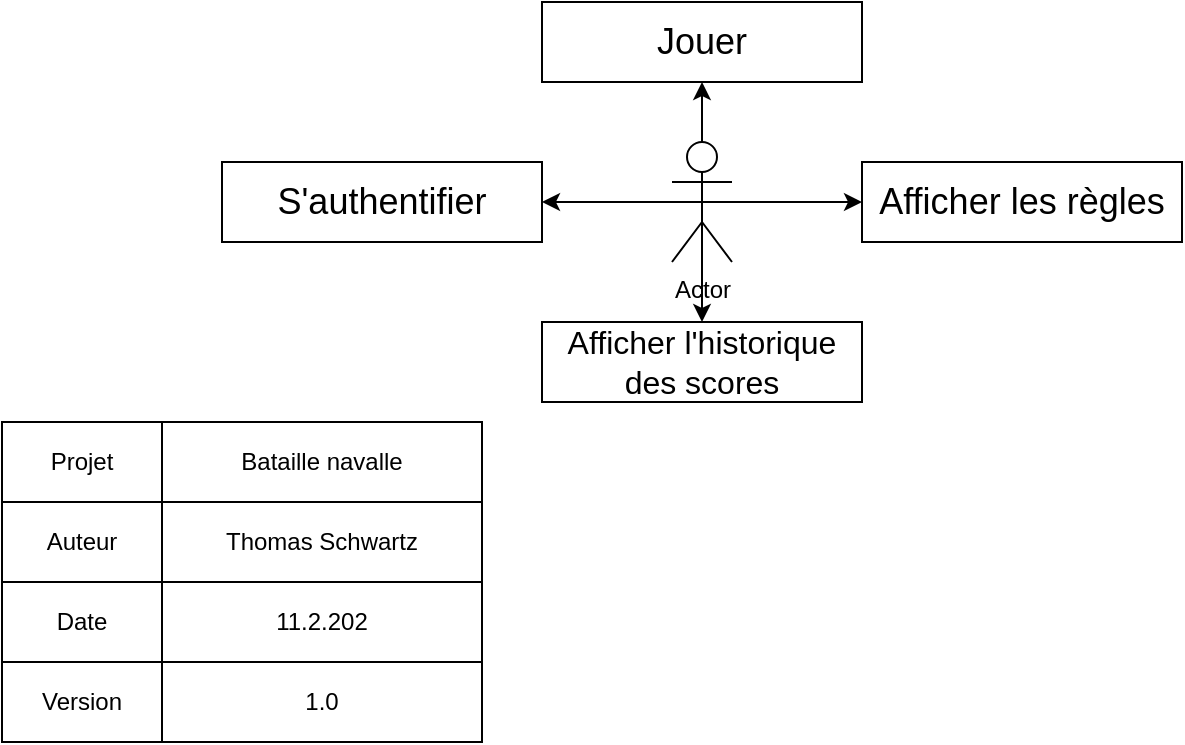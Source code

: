 <mxfile version="14.1.8" type="device"><diagram id="Yob1jfY6TuI5YxHf3JJm" name="Page-1"><mxGraphModel dx="1024" dy="592" grid="1" gridSize="10" guides="1" tooltips="1" connect="1" arrows="1" fold="1" page="1" pageScale="1" pageWidth="827" pageHeight="1169" math="0" shadow="0"><root><mxCell id="0"/><mxCell id="1" parent="0"/><mxCell id="GWKiNPOlBJJJrOeBlXaJ-8" style="edgeStyle=orthogonalEdgeStyle;rounded=0;orthogonalLoop=1;jettySize=auto;html=1;exitX=0.5;exitY=0.5;exitDx=0;exitDy=0;exitPerimeter=0;entryX=1;entryY=0.5;entryDx=0;entryDy=0;" edge="1" parent="1" source="GWKiNPOlBJJJrOeBlXaJ-1" target="GWKiNPOlBJJJrOeBlXaJ-2"><mxGeometry relative="1" as="geometry"/></mxCell><mxCell id="GWKiNPOlBJJJrOeBlXaJ-9" style="edgeStyle=orthogonalEdgeStyle;rounded=0;orthogonalLoop=1;jettySize=auto;html=1;exitX=0.5;exitY=0.5;exitDx=0;exitDy=0;exitPerimeter=0;entryX=0.5;entryY=1;entryDx=0;entryDy=0;" edge="1" parent="1" source="GWKiNPOlBJJJrOeBlXaJ-1" target="GWKiNPOlBJJJrOeBlXaJ-3"><mxGeometry relative="1" as="geometry"/></mxCell><mxCell id="GWKiNPOlBJJJrOeBlXaJ-11" style="edgeStyle=orthogonalEdgeStyle;rounded=0;orthogonalLoop=1;jettySize=auto;html=1;exitX=0.5;exitY=0.5;exitDx=0;exitDy=0;exitPerimeter=0;entryX=0.5;entryY=0;entryDx=0;entryDy=0;" edge="1" parent="1" source="GWKiNPOlBJJJrOeBlXaJ-1" target="GWKiNPOlBJJJrOeBlXaJ-5"><mxGeometry relative="1" as="geometry"/></mxCell><mxCell id="GWKiNPOlBJJJrOeBlXaJ-22" style="edgeStyle=orthogonalEdgeStyle;rounded=0;orthogonalLoop=1;jettySize=auto;html=1;exitX=0.5;exitY=0.5;exitDx=0;exitDy=0;exitPerimeter=0;entryX=0;entryY=0.5;entryDx=0;entryDy=0;" edge="1" parent="1" source="GWKiNPOlBJJJrOeBlXaJ-1" target="GWKiNPOlBJJJrOeBlXaJ-21"><mxGeometry relative="1" as="geometry"/></mxCell><mxCell id="GWKiNPOlBJJJrOeBlXaJ-1" value="Actor" style="shape=umlActor;verticalLabelPosition=bottom;verticalAlign=top;html=1;outlineConnect=0;" vertex="1" parent="1"><mxGeometry x="345" y="150" width="30" height="60" as="geometry"/></mxCell><mxCell id="GWKiNPOlBJJJrOeBlXaJ-2" value="&lt;font style=&quot;font-size: 18px&quot;&gt;S'authentifier&lt;/font&gt;" style="rounded=0;whiteSpace=wrap;html=1;" vertex="1" parent="1"><mxGeometry x="120" y="160" width="160" height="40" as="geometry"/></mxCell><mxCell id="GWKiNPOlBJJJrOeBlXaJ-3" value="&lt;font style=&quot;font-size: 18px&quot;&gt;Jouer&lt;/font&gt;" style="rounded=0;whiteSpace=wrap;html=1;" vertex="1" parent="1"><mxGeometry x="280" y="80" width="160" height="40" as="geometry"/></mxCell><mxCell id="GWKiNPOlBJJJrOeBlXaJ-5" value="&lt;font style=&quot;font-size: 16px&quot;&gt;Afficher l'historique des scores&lt;/font&gt;" style="rounded=0;whiteSpace=wrap;html=1;" vertex="1" parent="1"><mxGeometry x="280" y="240" width="160" height="40" as="geometry"/></mxCell><mxCell id="GWKiNPOlBJJJrOeBlXaJ-12" value="Projet" style="rounded=0;whiteSpace=wrap;html=1;" vertex="1" parent="1"><mxGeometry x="10" y="290" width="80" height="40" as="geometry"/></mxCell><mxCell id="GWKiNPOlBJJJrOeBlXaJ-13" value="Bataille navalle" style="rounded=0;whiteSpace=wrap;html=1;" vertex="1" parent="1"><mxGeometry x="90" y="290" width="160" height="40" as="geometry"/></mxCell><mxCell id="GWKiNPOlBJJJrOeBlXaJ-14" value="Auteur" style="rounded=0;whiteSpace=wrap;html=1;" vertex="1" parent="1"><mxGeometry x="10" y="330" width="80" height="40" as="geometry"/></mxCell><mxCell id="GWKiNPOlBJJJrOeBlXaJ-15" value="Thomas Schwartz" style="rounded=0;whiteSpace=wrap;html=1;" vertex="1" parent="1"><mxGeometry x="90" y="330" width="160" height="40" as="geometry"/></mxCell><mxCell id="GWKiNPOlBJJJrOeBlXaJ-17" value="Version" style="rounded=0;whiteSpace=wrap;html=1;" vertex="1" parent="1"><mxGeometry x="10" y="410" width="80" height="40" as="geometry"/></mxCell><mxCell id="GWKiNPOlBJJJrOeBlXaJ-18" value="Date" style="rounded=0;whiteSpace=wrap;html=1;" vertex="1" parent="1"><mxGeometry x="10" y="370" width="80" height="40" as="geometry"/></mxCell><mxCell id="GWKiNPOlBJJJrOeBlXaJ-19" value="1.0" style="rounded=0;whiteSpace=wrap;html=1;" vertex="1" parent="1"><mxGeometry x="90" y="410" width="160" height="40" as="geometry"/></mxCell><mxCell id="GWKiNPOlBJJJrOeBlXaJ-20" value="11.2.202" style="rounded=0;whiteSpace=wrap;html=1;" vertex="1" parent="1"><mxGeometry x="90" y="370" width="160" height="40" as="geometry"/></mxCell><mxCell id="GWKiNPOlBJJJrOeBlXaJ-21" value="&lt;font style=&quot;font-size: 18px&quot;&gt;Afficher les règles&lt;/font&gt;" style="rounded=0;whiteSpace=wrap;html=1;" vertex="1" parent="1"><mxGeometry x="440" y="160" width="160" height="40" as="geometry"/></mxCell></root></mxGraphModel></diagram></mxfile>